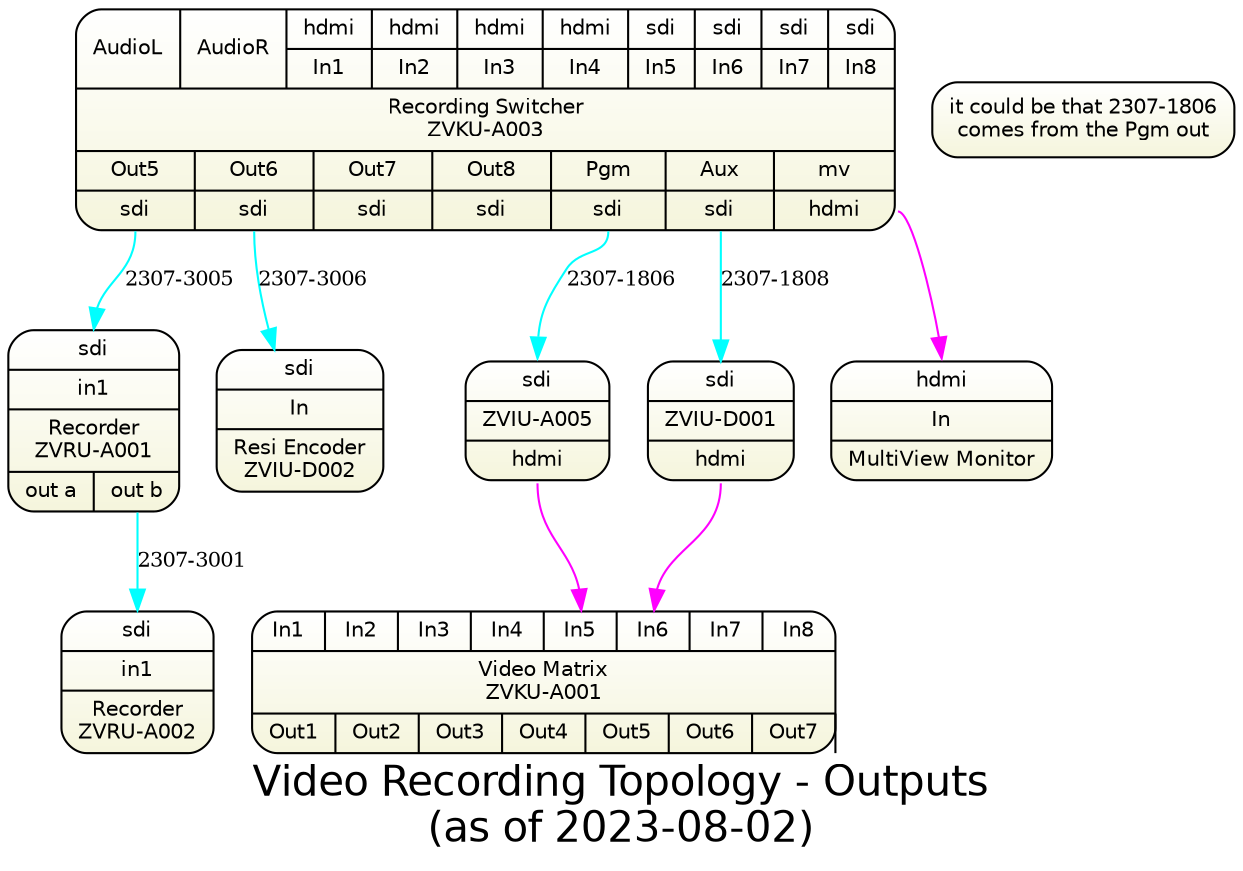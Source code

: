 digraph recording { 
	
graph [overlap = true, fontsize = 20, 
      label="Video Recording Topology - Outputs\n(as of 2023-08-02)",
      fontname = Helvetica, bgcolor=white
      ]
 
node [shape = Mrecord style=filled , fillcolor="white:beige"  , fontsize = 10,
      gradientangle=270 fontname = Helvetica ]
      
zviud001 [label="{<sdi>sdi|ZVIU-D001|<hdmi>hdmi}" tooltip="BMD mini"]

zviua005 [label="{<sdi>sdi|ZVIU-A005|<hdmi>hdmi}" tooltip="BMD mini"]

rswitch [
  tooltip="BMD ATEM Television Studio Pro HD"

  label="{
    {{<al>AudioL}|{<ar>AudioR}|
      {<i1>hdmi|In1}|{<i2>hdmi|In2}|{<i3>hdmi|In3}|{<i4>hdmi|In4}
      |{<i5>sdi|In5}|{<i6>sdi|In6}|{<i7>sdi|In7}|{<i8>sdi|In8}}
      |Recording Switcher\nZVKU-A003
      |
      {{Out5|<o5>sdi}
      |{Out6|<o6>sdi}
      |{Out7|<o7>sdi}
      |{Out8|<o8>sdi}
      |{Pgm|<pgm>sdi}
      |{Aux|<aux>sdi}
      |{mv|<mv>hdmi}}
    }"
]

pswitch [
  tooltip="Kramer VS-88DT"
  label="{
  {
    <i1>In1|<i2>In2|<i3>In3|<i4>In4|<i5>In5| <i6> In6 |<i7>In7|{<i8>In8}}
  |Video Matrix\nZVKU-A001|
  {<o1>Out1|<o2>Out2|<o3>Out3|<o4>Out4|<o5>Out5|<o6>Out6 |<o7>Out7|{Out8<o8>}} }"]
   
switchmonitor [label="{
    <i>hdmi|In
      |MultiView Monitor 
   }"
   tooltip="Samsung"
   ]

zvrua001 [
  label="{
    <i1>sdi|in1
    |Recorder\nZVRU-A001 
    |{<outa>out a
    |<outb>out b}
    }"
  tooltip="BMD Hyperdeck Studio Mini"
]

zvrua002 [
  label="{
    <i1>sdi|in1
    |Recorder\nZVRU-A002 
    }"
  tooltip="BMD Hyperdeck Studio Mini"
]

zviud002 [label="{
    <i>sdi|In
      |Resi Encoder\nZVIU-D002 
   }"
   tooltip="in rack"
   ]
   
 note [label="it could be that 2307-1806\ncomes from the Pgm out"]  

subgraph sdi_edges {
	edge  [fontsize=10, color="cyan"]
rswitch:o5 -> zvrua001:i1  [label="2307-3005"]
rswitch:o6 -> zviud002:sdi [label="2307-3006"]
zvrua001:outb -> zvrua002:i1 [label="2307-3001" ]
rswitch:aux   -> zviud001 [label="2307-1808" ]

rswitch:pgm -> zviua005:sdi [label="2307-1806" ]
}

subgraph hdmi_edges {
	edge  [fontsize=10, color="magenta"]
zviua005:hdmi -> pswitch:i5
zviud001:hdmi -> pswitch:i6
rswitch:mv -> switchmonitor:i
	
}
} 